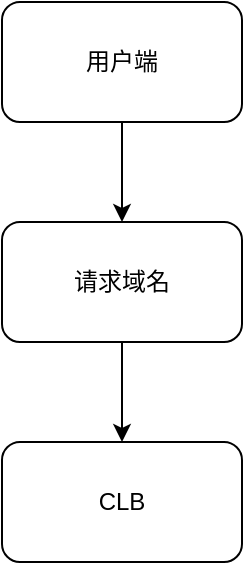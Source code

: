 <mxfile version="20.3.3" type="github">
  <diagram id="JptjXoEkWHTV2VQ5XntC" name="第 1 页">
    <mxGraphModel dx="930" dy="528" grid="1" gridSize="10" guides="1" tooltips="1" connect="1" arrows="1" fold="1" page="1" pageScale="1" pageWidth="827" pageHeight="1169" math="0" shadow="0">
      <root>
        <mxCell id="0" />
        <mxCell id="1" parent="0" />
        <mxCell id="Mqlbh3Q9kYg-rrgHjCD8-1" value="用户端" style="rounded=1;whiteSpace=wrap;html=1;" vertex="1" parent="1">
          <mxGeometry x="340" y="50" width="120" height="60" as="geometry" />
        </mxCell>
        <mxCell id="Mqlbh3Q9kYg-rrgHjCD8-5" style="edgeStyle=orthogonalEdgeStyle;rounded=0;orthogonalLoop=1;jettySize=auto;html=1;exitX=0.5;exitY=1;exitDx=0;exitDy=0;entryX=0.5;entryY=0;entryDx=0;entryDy=0;" edge="1" parent="1" source="Mqlbh3Q9kYg-rrgHjCD8-2" target="Mqlbh3Q9kYg-rrgHjCD8-4">
          <mxGeometry relative="1" as="geometry" />
        </mxCell>
        <mxCell id="Mqlbh3Q9kYg-rrgHjCD8-2" value="请求域名" style="rounded=1;whiteSpace=wrap;html=1;" vertex="1" parent="1">
          <mxGeometry x="340" y="160" width="120" height="60" as="geometry" />
        </mxCell>
        <mxCell id="Mqlbh3Q9kYg-rrgHjCD8-3" value="" style="endArrow=classic;html=1;rounded=0;entryX=0.5;entryY=0;entryDx=0;entryDy=0;exitX=0.5;exitY=1;exitDx=0;exitDy=0;" edge="1" parent="1" source="Mqlbh3Q9kYg-rrgHjCD8-1" target="Mqlbh3Q9kYg-rrgHjCD8-2">
          <mxGeometry width="50" height="50" relative="1" as="geometry">
            <mxPoint x="390" y="210" as="sourcePoint" />
            <mxPoint x="440" y="160" as="targetPoint" />
          </mxGeometry>
        </mxCell>
        <mxCell id="Mqlbh3Q9kYg-rrgHjCD8-4" value="CLB" style="rounded=1;whiteSpace=wrap;html=1;" vertex="1" parent="1">
          <mxGeometry x="340" y="270" width="120" height="60" as="geometry" />
        </mxCell>
      </root>
    </mxGraphModel>
  </diagram>
</mxfile>
